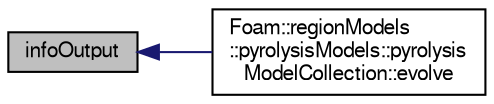 digraph "infoOutput"
{
  bgcolor="transparent";
  edge [fontname="FreeSans",fontsize="10",labelfontname="FreeSans",labelfontsize="10"];
  node [fontname="FreeSans",fontsize="10",shape=record];
  rankdir="LR";
  Node552 [label="infoOutput",height=0.2,width=0.4,color="black", fillcolor="grey75", style="filled", fontcolor="black"];
  Node552 -> Node553 [dir="back",color="midnightblue",fontsize="10",style="solid",fontname="FreeSans"];
  Node553 [label="Foam::regionModels\l::pyrolysisModels::pyrolysis\lModelCollection::evolve",height=0.2,width=0.4,color="black",URL="$a28974.html#a9e3bb886209d951167cd385c1ffe0b00",tooltip="Evolve regions. "];
}
